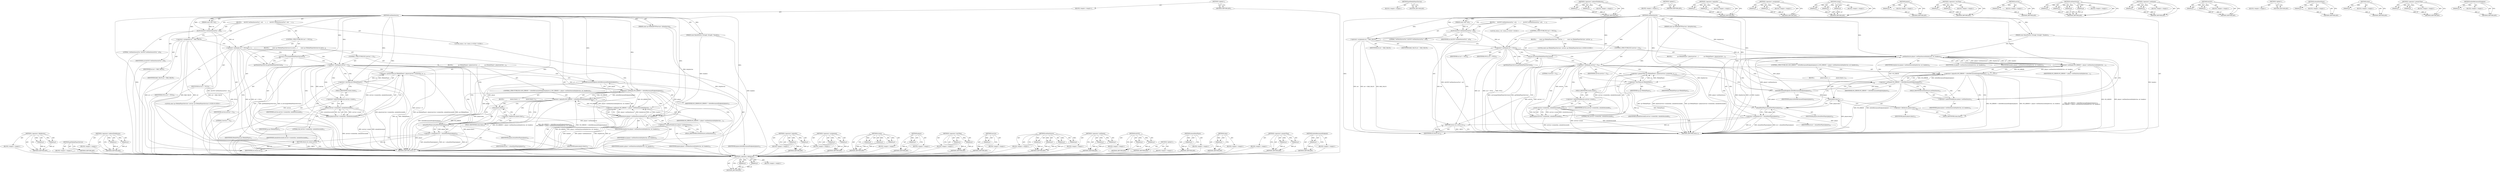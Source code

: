 digraph "doSetRetransmitEndpoint" {
vulnerable_166 [label=<(METHOD,&lt;operator&gt;.fieldAccess)>];
vulnerable_167 [label=<(PARAM,p1)>];
vulnerable_168 [label=<(PARAM,p2)>];
vulnerable_169 [label=<(BLOCK,&lt;empty&gt;,&lt;empty&gt;)>];
vulnerable_170 [label=<(METHOD_RETURN,ANY)>];
vulnerable_118 [label=<(METHOD,getMediaPlayerService)>];
vulnerable_119 [label=<(BLOCK,&lt;empty&gt;,&lt;empty&gt;)>];
vulnerable_120 [label=<(METHOD_RETURN,ANY)>];
vulnerable_141 [label=<(METHOD,&lt;operator&gt;.indirectFieldAccess)>];
vulnerable_142 [label=<(PARAM,p1)>];
vulnerable_143 [label=<(PARAM,p2)>];
vulnerable_144 [label=<(BLOCK,&lt;empty&gt;,&lt;empty&gt;)>];
vulnerable_145 [label=<(METHOD_RETURN,ANY)>];
vulnerable_6 [label=<(METHOD,&lt;global&gt;)<SUB>1</SUB>>];
vulnerable_7 [label=<(BLOCK,&lt;empty&gt;,&lt;empty&gt;)<SUB>1</SUB>>];
vulnerable_8 [label=<(METHOD,setDataSource)<SUB>1</SUB>>];
vulnerable_9 [label=<(PARAM,const sp&lt;IMediaHTTPService&gt; &amp;httpService)<SUB>2</SUB>>];
vulnerable_10 [label=<(PARAM,const char *url)<SUB>3</SUB>>];
vulnerable_11 [label=<(PARAM,const KeyedVector&lt;String8, String8&gt; *headers)<SUB>3</SUB>>];
vulnerable_12 [label=<(BLOCK,{

     ALOGV(&quot;setDataSource(%s)&quot;, url);
     s...,{

     ALOGV(&quot;setDataSource(%s)&quot;, url);
     s...)<SUB>4</SUB>>];
vulnerable_13 [label=<(ALOGV,ALOGV(&quot;setDataSource(%s)&quot;, url))<SUB>6</SUB>>];
vulnerable_14 [label=<(LITERAL,&quot;setDataSource(%s)&quot;,ALOGV(&quot;setDataSource(%s)&quot;, url))<SUB>6</SUB>>];
vulnerable_15 [label=<(IDENTIFIER,url,ALOGV(&quot;setDataSource(%s)&quot;, url))<SUB>6</SUB>>];
vulnerable_16 [label="<(LOCAL,status_t err: status_t)<SUB>7</SUB>>"];
vulnerable_17 [label=<(&lt;operator&gt;.assignment,err = BAD_VALUE)<SUB>7</SUB>>];
vulnerable_18 [label=<(IDENTIFIER,err,err = BAD_VALUE)<SUB>7</SUB>>];
vulnerable_19 [label=<(IDENTIFIER,BAD_VALUE,err = BAD_VALUE)<SUB>7</SUB>>];
vulnerable_20 [label=<(CONTROL_STRUCTURE,IF,if (url != NULL))<SUB>8</SUB>>];
vulnerable_21 [label=<(&lt;operator&gt;.notEquals,url != NULL)<SUB>8</SUB>>];
vulnerable_22 [label=<(IDENTIFIER,url,url != NULL)<SUB>8</SUB>>];
vulnerable_23 [label=<(IDENTIFIER,NULL,url != NULL)<SUB>8</SUB>>];
vulnerable_24 [label=<(BLOCK,{
        const sp&lt;IMediaPlayerService&gt;&amp; servic...,{
        const sp&lt;IMediaPlayerService&gt;&amp; servic...)<SUB>8</SUB>>];
vulnerable_25 [label="<(LOCAL,const sp&lt;IMediaPlayerService&gt; service: sp&lt;IMediaPlayerService&gt;)<SUB>9</SUB>>"];
vulnerable_26 [label=<(service,&amp; service(getMediaPlayerService()))<SUB>9</SUB>>];
vulnerable_27 [label=<(getMediaPlayerService,getMediaPlayerService())<SUB>9</SUB>>];
vulnerable_28 [label=<(CONTROL_STRUCTURE,IF,if (service != 0))<SUB>10</SUB>>];
vulnerable_29 [label=<(&lt;operator&gt;.notEquals,service != 0)<SUB>10</SUB>>];
vulnerable_30 [label=<(IDENTIFIER,service,service != 0)<SUB>10</SUB>>];
vulnerable_31 [label=<(LITERAL,0,service != 0)<SUB>10</SUB>>];
vulnerable_32 [label=<(BLOCK,{
             sp&lt;IMediaPlayer&gt; player(service-...,{
             sp&lt;IMediaPlayer&gt; player(service-...)<SUB>10</SUB>>];
vulnerable_33 [label=<(&lt;operator&gt;.greaterThan,sp&lt;IMediaPlayer&gt; player(service-&gt;create(this, m...)<SUB>11</SUB>>];
vulnerable_34 [label=<(&lt;operator&gt;.lessThan,sp&lt;IMediaPlayer)<SUB>11</SUB>>];
vulnerable_35 [label=<(IDENTIFIER,sp,sp&lt;IMediaPlayer)<SUB>11</SUB>>];
vulnerable_36 [label=<(IDENTIFIER,IMediaPlayer,sp&lt;IMediaPlayer)<SUB>11</SUB>>];
vulnerable_37 [label=<(player,player(service-&gt;create(this, mAudioSessionId)))<SUB>11</SUB>>];
vulnerable_38 [label=<(create,service-&gt;create(this, mAudioSessionId))<SUB>11</SUB>>];
vulnerable_39 [label=<(&lt;operator&gt;.indirectFieldAccess,service-&gt;create)<SUB>11</SUB>>];
vulnerable_40 [label=<(IDENTIFIER,service,service-&gt;create(this, mAudioSessionId))<SUB>11</SUB>>];
vulnerable_41 [label=<(FIELD_IDENTIFIER,create,create)<SUB>11</SUB>>];
vulnerable_42 [label=<(LITERAL,this,service-&gt;create(this, mAudioSessionId))<SUB>11</SUB>>];
vulnerable_43 [label=<(IDENTIFIER,mAudioSessionId,service-&gt;create(this, mAudioSessionId))<SUB>11</SUB>>];
vulnerable_44 [label=<(CONTROL_STRUCTURE,IF,if ((NO_ERROR != doSetRetransmitEndpoint(player)) ||
 (NO_ERROR != player-&gt;setDataSource(httpService, url, headers))))<SUB>12</SUB>>];
vulnerable_45 [label=<(&lt;operator&gt;.logicalOr,(NO_ERROR != doSetRetransmitEndpoint(player)) |...)<SUB>12</SUB>>];
vulnerable_46 [label=<(&lt;operator&gt;.notEquals,NO_ERROR != doSetRetransmitEndpoint(player))<SUB>12</SUB>>];
vulnerable_47 [label=<(IDENTIFIER,NO_ERROR,NO_ERROR != doSetRetransmitEndpoint(player))<SUB>12</SUB>>];
vulnerable_48 [label=<(doSetRetransmitEndpoint,doSetRetransmitEndpoint(player))<SUB>12</SUB>>];
vulnerable_49 [label=<(IDENTIFIER,player,doSetRetransmitEndpoint(player))<SUB>12</SUB>>];
vulnerable_50 [label=<(&lt;operator&gt;.notEquals,NO_ERROR != player-&gt;setDataSource(httpService, ...)<SUB>13</SUB>>];
vulnerable_51 [label=<(IDENTIFIER,NO_ERROR,NO_ERROR != player-&gt;setDataSource(httpService, ...)<SUB>13</SUB>>];
vulnerable_52 [label=<(setDataSource,player-&gt;setDataSource(httpService, url, headers))<SUB>13</SUB>>];
vulnerable_53 [label=<(&lt;operator&gt;.indirectFieldAccess,player-&gt;setDataSource)<SUB>13</SUB>>];
vulnerable_54 [label=<(IDENTIFIER,player,player-&gt;setDataSource(httpService, url, headers))<SUB>13</SUB>>];
vulnerable_55 [label=<(FIELD_IDENTIFIER,setDataSource,setDataSource)<SUB>13</SUB>>];
vulnerable_56 [label=<(IDENTIFIER,httpService,player-&gt;setDataSource(httpService, url, headers))<SUB>13</SUB>>];
vulnerable_57 [label=<(IDENTIFIER,url,player-&gt;setDataSource(httpService, url, headers))<SUB>13</SUB>>];
vulnerable_58 [label=<(IDENTIFIER,headers,player-&gt;setDataSource(httpService, url, headers))<SUB>13</SUB>>];
vulnerable_59 [label=<(BLOCK,{
                player.clear();
 },{
                player.clear();
 })<SUB>13</SUB>>];
vulnerable_60 [label=<(clear,player.clear())<SUB>14</SUB>>];
vulnerable_61 [label=<(&lt;operator&gt;.fieldAccess,player.clear)<SUB>14</SUB>>];
vulnerable_62 [label=<(IDENTIFIER,player,player.clear())<SUB>14</SUB>>];
vulnerable_63 [label=<(FIELD_IDENTIFIER,clear,clear)<SUB>14</SUB>>];
vulnerable_64 [label=<(&lt;operator&gt;.assignment,err = attachNewPlayer(player))<SUB>16</SUB>>];
vulnerable_65 [label=<(IDENTIFIER,err,err = attachNewPlayer(player))<SUB>16</SUB>>];
vulnerable_66 [label=<(attachNewPlayer,attachNewPlayer(player))<SUB>16</SUB>>];
vulnerable_67 [label=<(IDENTIFIER,player,attachNewPlayer(player))<SUB>16</SUB>>];
vulnerable_68 [label=<(RETURN,return err;,return err;)<SUB>19</SUB>>];
vulnerable_69 [label=<(IDENTIFIER,err,return err;)<SUB>19</SUB>>];
vulnerable_70 [label=<(METHOD_RETURN,status_t)<SUB>1</SUB>>];
vulnerable_72 [label=<(METHOD_RETURN,ANY)<SUB>1</SUB>>];
vulnerable_146 [label=<(METHOD,&lt;operator&gt;.logicalOr)>];
vulnerable_147 [label=<(PARAM,p1)>];
vulnerable_148 [label=<(PARAM,p2)>];
vulnerable_149 [label=<(BLOCK,&lt;empty&gt;,&lt;empty&gt;)>];
vulnerable_150 [label=<(METHOD_RETURN,ANY)>];
vulnerable_104 [label=<(METHOD,&lt;operator&gt;.assignment)>];
vulnerable_105 [label=<(PARAM,p1)>];
vulnerable_106 [label=<(PARAM,p2)>];
vulnerable_107 [label=<(BLOCK,&lt;empty&gt;,&lt;empty&gt;)>];
vulnerable_108 [label=<(METHOD_RETURN,ANY)>];
vulnerable_135 [label=<(METHOD,create)>];
vulnerable_136 [label=<(PARAM,p1)>];
vulnerable_137 [label=<(PARAM,p2)>];
vulnerable_138 [label=<(PARAM,p3)>];
vulnerable_139 [label=<(BLOCK,&lt;empty&gt;,&lt;empty&gt;)>];
vulnerable_140 [label=<(METHOD_RETURN,ANY)>];
vulnerable_131 [label=<(METHOD,player)>];
vulnerable_132 [label=<(PARAM,p1)>];
vulnerable_133 [label=<(BLOCK,&lt;empty&gt;,&lt;empty&gt;)>];
vulnerable_134 [label=<(METHOD_RETURN,ANY)>];
vulnerable_126 [label=<(METHOD,&lt;operator&gt;.lessThan)>];
vulnerable_127 [label=<(PARAM,p1)>];
vulnerable_128 [label=<(PARAM,p2)>];
vulnerable_129 [label=<(BLOCK,&lt;empty&gt;,&lt;empty&gt;)>];
vulnerable_130 [label=<(METHOD_RETURN,ANY)>];
vulnerable_114 [label=<(METHOD,service)>];
vulnerable_115 [label=<(PARAM,p1)>];
vulnerable_116 [label=<(BLOCK,&lt;empty&gt;,&lt;empty&gt;)>];
vulnerable_117 [label=<(METHOD_RETURN,ANY)>];
vulnerable_155 [label=<(METHOD,setDataSource)>];
vulnerable_156 [label=<(PARAM,p1)>];
vulnerable_157 [label=<(PARAM,p2)>];
vulnerable_158 [label=<(PARAM,p3)>];
vulnerable_159 [label=<(PARAM,p4)>];
vulnerable_160 [label=<(BLOCK,&lt;empty&gt;,&lt;empty&gt;)>];
vulnerable_161 [label=<(METHOD_RETURN,ANY)>];
vulnerable_109 [label=<(METHOD,&lt;operator&gt;.notEquals)>];
vulnerable_110 [label=<(PARAM,p1)>];
vulnerable_111 [label=<(PARAM,p2)>];
vulnerable_112 [label=<(BLOCK,&lt;empty&gt;,&lt;empty&gt;)>];
vulnerable_113 [label=<(METHOD_RETURN,ANY)>];
vulnerable_99 [label=<(METHOD,ALOGV)>];
vulnerable_100 [label=<(PARAM,p1)>];
vulnerable_101 [label=<(PARAM,p2)>];
vulnerable_102 [label=<(BLOCK,&lt;empty&gt;,&lt;empty&gt;)>];
vulnerable_103 [label=<(METHOD_RETURN,ANY)>];
vulnerable_93 [label=<(METHOD,&lt;global&gt;)<SUB>1</SUB>>];
vulnerable_94 [label=<(BLOCK,&lt;empty&gt;,&lt;empty&gt;)>];
vulnerable_95 [label=<(METHOD_RETURN,ANY)>];
vulnerable_171 [label=<(METHOD,attachNewPlayer)>];
vulnerable_172 [label=<(PARAM,p1)>];
vulnerable_173 [label=<(BLOCK,&lt;empty&gt;,&lt;empty&gt;)>];
vulnerable_174 [label=<(METHOD_RETURN,ANY)>];
vulnerable_162 [label=<(METHOD,clear)>];
vulnerable_163 [label=<(PARAM,p1)>];
vulnerable_164 [label=<(BLOCK,&lt;empty&gt;,&lt;empty&gt;)>];
vulnerable_165 [label=<(METHOD_RETURN,ANY)>];
vulnerable_121 [label=<(METHOD,&lt;operator&gt;.greaterThan)>];
vulnerable_122 [label=<(PARAM,p1)>];
vulnerable_123 [label=<(PARAM,p2)>];
vulnerable_124 [label=<(BLOCK,&lt;empty&gt;,&lt;empty&gt;)>];
vulnerable_125 [label=<(METHOD_RETURN,ANY)>];
vulnerable_151 [label=<(METHOD,doSetRetransmitEndpoint)>];
vulnerable_152 [label=<(PARAM,p1)>];
vulnerable_153 [label=<(BLOCK,&lt;empty&gt;,&lt;empty&gt;)>];
vulnerable_154 [label=<(METHOD_RETURN,ANY)>];
fixed_166 [label=<(METHOD,&lt;operator&gt;.fieldAccess)>];
fixed_167 [label=<(PARAM,p1)>];
fixed_168 [label=<(PARAM,p2)>];
fixed_169 [label=<(BLOCK,&lt;empty&gt;,&lt;empty&gt;)>];
fixed_170 [label=<(METHOD_RETURN,ANY)>];
fixed_118 [label=<(METHOD,getMediaPlayerService)>];
fixed_119 [label=<(BLOCK,&lt;empty&gt;,&lt;empty&gt;)>];
fixed_120 [label=<(METHOD_RETURN,ANY)>];
fixed_141 [label=<(METHOD,&lt;operator&gt;.indirectFieldAccess)>];
fixed_142 [label=<(PARAM,p1)>];
fixed_143 [label=<(PARAM,p2)>];
fixed_144 [label=<(BLOCK,&lt;empty&gt;,&lt;empty&gt;)>];
fixed_145 [label=<(METHOD_RETURN,ANY)>];
fixed_6 [label=<(METHOD,&lt;global&gt;)<SUB>1</SUB>>];
fixed_7 [label=<(BLOCK,&lt;empty&gt;,&lt;empty&gt;)<SUB>1</SUB>>];
fixed_8 [label=<(METHOD,setDataSource)<SUB>1</SUB>>];
fixed_9 [label=<(PARAM,const sp&lt;IMediaHTTPService&gt; &amp;httpService)<SUB>2</SUB>>];
fixed_10 [label=<(PARAM,const char *url)<SUB>3</SUB>>];
fixed_11 [label=<(PARAM,const KeyedVector&lt;String8, String8&gt; *headers)<SUB>3</SUB>>];
fixed_12 [label=<(BLOCK,{

     ALOGV(&quot;setDataSource(%s)&quot;, url);
     s...,{

     ALOGV(&quot;setDataSource(%s)&quot;, url);
     s...)<SUB>4</SUB>>];
fixed_13 [label=<(ALOGV,ALOGV(&quot;setDataSource(%s)&quot;, url))<SUB>6</SUB>>];
fixed_14 [label=<(LITERAL,&quot;setDataSource(%s)&quot;,ALOGV(&quot;setDataSource(%s)&quot;, url))<SUB>6</SUB>>];
fixed_15 [label=<(IDENTIFIER,url,ALOGV(&quot;setDataSource(%s)&quot;, url))<SUB>6</SUB>>];
fixed_16 [label="<(LOCAL,status_t err: status_t)<SUB>7</SUB>>"];
fixed_17 [label=<(&lt;operator&gt;.assignment,err = BAD_VALUE)<SUB>7</SUB>>];
fixed_18 [label=<(IDENTIFIER,err,err = BAD_VALUE)<SUB>7</SUB>>];
fixed_19 [label=<(IDENTIFIER,BAD_VALUE,err = BAD_VALUE)<SUB>7</SUB>>];
fixed_20 [label=<(CONTROL_STRUCTURE,IF,if (url != NULL))<SUB>8</SUB>>];
fixed_21 [label=<(&lt;operator&gt;.notEquals,url != NULL)<SUB>8</SUB>>];
fixed_22 [label=<(IDENTIFIER,url,url != NULL)<SUB>8</SUB>>];
fixed_23 [label=<(IDENTIFIER,NULL,url != NULL)<SUB>8</SUB>>];
fixed_24 [label=<(BLOCK,{
        const sp&lt;IMediaPlayerService&gt; service...,{
        const sp&lt;IMediaPlayerService&gt; service...)<SUB>8</SUB>>];
fixed_25 [label="<(LOCAL,const sp&lt;IMediaPlayerService&gt; service: sp&lt;IMediaPlayerService&gt;)<SUB>9</SUB>>"];
fixed_26 [label=<(service,service(getMediaPlayerService()))<SUB>9</SUB>>];
fixed_27 [label=<(getMediaPlayerService,getMediaPlayerService())<SUB>9</SUB>>];
fixed_28 [label=<(CONTROL_STRUCTURE,IF,if (service != 0))<SUB>10</SUB>>];
fixed_29 [label=<(&lt;operator&gt;.notEquals,service != 0)<SUB>10</SUB>>];
fixed_30 [label=<(IDENTIFIER,service,service != 0)<SUB>10</SUB>>];
fixed_31 [label=<(LITERAL,0,service != 0)<SUB>10</SUB>>];
fixed_32 [label=<(BLOCK,{
             sp&lt;IMediaPlayer&gt; player(service-...,{
             sp&lt;IMediaPlayer&gt; player(service-...)<SUB>10</SUB>>];
fixed_33 [label=<(&lt;operator&gt;.greaterThan,sp&lt;IMediaPlayer&gt; player(service-&gt;create(this, m...)<SUB>11</SUB>>];
fixed_34 [label=<(&lt;operator&gt;.lessThan,sp&lt;IMediaPlayer)<SUB>11</SUB>>];
fixed_35 [label=<(IDENTIFIER,sp,sp&lt;IMediaPlayer)<SUB>11</SUB>>];
fixed_36 [label=<(IDENTIFIER,IMediaPlayer,sp&lt;IMediaPlayer)<SUB>11</SUB>>];
fixed_37 [label=<(player,player(service-&gt;create(this, mAudioSessionId)))<SUB>11</SUB>>];
fixed_38 [label=<(create,service-&gt;create(this, mAudioSessionId))<SUB>11</SUB>>];
fixed_39 [label=<(&lt;operator&gt;.indirectFieldAccess,service-&gt;create)<SUB>11</SUB>>];
fixed_40 [label=<(IDENTIFIER,service,service-&gt;create(this, mAudioSessionId))<SUB>11</SUB>>];
fixed_41 [label=<(FIELD_IDENTIFIER,create,create)<SUB>11</SUB>>];
fixed_42 [label=<(LITERAL,this,service-&gt;create(this, mAudioSessionId))<SUB>11</SUB>>];
fixed_43 [label=<(IDENTIFIER,mAudioSessionId,service-&gt;create(this, mAudioSessionId))<SUB>11</SUB>>];
fixed_44 [label=<(CONTROL_STRUCTURE,IF,if ((NO_ERROR != doSetRetransmitEndpoint(player)) ||
 (NO_ERROR != player-&gt;setDataSource(httpService, url, headers))))<SUB>12</SUB>>];
fixed_45 [label=<(&lt;operator&gt;.logicalOr,(NO_ERROR != doSetRetransmitEndpoint(player)) |...)<SUB>12</SUB>>];
fixed_46 [label=<(&lt;operator&gt;.notEquals,NO_ERROR != doSetRetransmitEndpoint(player))<SUB>12</SUB>>];
fixed_47 [label=<(IDENTIFIER,NO_ERROR,NO_ERROR != doSetRetransmitEndpoint(player))<SUB>12</SUB>>];
fixed_48 [label=<(doSetRetransmitEndpoint,doSetRetransmitEndpoint(player))<SUB>12</SUB>>];
fixed_49 [label=<(IDENTIFIER,player,doSetRetransmitEndpoint(player))<SUB>12</SUB>>];
fixed_50 [label=<(&lt;operator&gt;.notEquals,NO_ERROR != player-&gt;setDataSource(httpService, ...)<SUB>13</SUB>>];
fixed_51 [label=<(IDENTIFIER,NO_ERROR,NO_ERROR != player-&gt;setDataSource(httpService, ...)<SUB>13</SUB>>];
fixed_52 [label=<(setDataSource,player-&gt;setDataSource(httpService, url, headers))<SUB>13</SUB>>];
fixed_53 [label=<(&lt;operator&gt;.indirectFieldAccess,player-&gt;setDataSource)<SUB>13</SUB>>];
fixed_54 [label=<(IDENTIFIER,player,player-&gt;setDataSource(httpService, url, headers))<SUB>13</SUB>>];
fixed_55 [label=<(FIELD_IDENTIFIER,setDataSource,setDataSource)<SUB>13</SUB>>];
fixed_56 [label=<(IDENTIFIER,httpService,player-&gt;setDataSource(httpService, url, headers))<SUB>13</SUB>>];
fixed_57 [label=<(IDENTIFIER,url,player-&gt;setDataSource(httpService, url, headers))<SUB>13</SUB>>];
fixed_58 [label=<(IDENTIFIER,headers,player-&gt;setDataSource(httpService, url, headers))<SUB>13</SUB>>];
fixed_59 [label=<(BLOCK,{
                player.clear();
 },{
                player.clear();
 })<SUB>13</SUB>>];
fixed_60 [label=<(clear,player.clear())<SUB>14</SUB>>];
fixed_61 [label=<(&lt;operator&gt;.fieldAccess,player.clear)<SUB>14</SUB>>];
fixed_62 [label=<(IDENTIFIER,player,player.clear())<SUB>14</SUB>>];
fixed_63 [label=<(FIELD_IDENTIFIER,clear,clear)<SUB>14</SUB>>];
fixed_64 [label=<(&lt;operator&gt;.assignment,err = attachNewPlayer(player))<SUB>16</SUB>>];
fixed_65 [label=<(IDENTIFIER,err,err = attachNewPlayer(player))<SUB>16</SUB>>];
fixed_66 [label=<(attachNewPlayer,attachNewPlayer(player))<SUB>16</SUB>>];
fixed_67 [label=<(IDENTIFIER,player,attachNewPlayer(player))<SUB>16</SUB>>];
fixed_68 [label=<(RETURN,return err;,return err;)<SUB>19</SUB>>];
fixed_69 [label=<(IDENTIFIER,err,return err;)<SUB>19</SUB>>];
fixed_70 [label=<(METHOD_RETURN,status_t)<SUB>1</SUB>>];
fixed_72 [label=<(METHOD_RETURN,ANY)<SUB>1</SUB>>];
fixed_146 [label=<(METHOD,&lt;operator&gt;.logicalOr)>];
fixed_147 [label=<(PARAM,p1)>];
fixed_148 [label=<(PARAM,p2)>];
fixed_149 [label=<(BLOCK,&lt;empty&gt;,&lt;empty&gt;)>];
fixed_150 [label=<(METHOD_RETURN,ANY)>];
fixed_104 [label=<(METHOD,&lt;operator&gt;.assignment)>];
fixed_105 [label=<(PARAM,p1)>];
fixed_106 [label=<(PARAM,p2)>];
fixed_107 [label=<(BLOCK,&lt;empty&gt;,&lt;empty&gt;)>];
fixed_108 [label=<(METHOD_RETURN,ANY)>];
fixed_135 [label=<(METHOD,create)>];
fixed_136 [label=<(PARAM,p1)>];
fixed_137 [label=<(PARAM,p2)>];
fixed_138 [label=<(PARAM,p3)>];
fixed_139 [label=<(BLOCK,&lt;empty&gt;,&lt;empty&gt;)>];
fixed_140 [label=<(METHOD_RETURN,ANY)>];
fixed_131 [label=<(METHOD,player)>];
fixed_132 [label=<(PARAM,p1)>];
fixed_133 [label=<(BLOCK,&lt;empty&gt;,&lt;empty&gt;)>];
fixed_134 [label=<(METHOD_RETURN,ANY)>];
fixed_126 [label=<(METHOD,&lt;operator&gt;.lessThan)>];
fixed_127 [label=<(PARAM,p1)>];
fixed_128 [label=<(PARAM,p2)>];
fixed_129 [label=<(BLOCK,&lt;empty&gt;,&lt;empty&gt;)>];
fixed_130 [label=<(METHOD_RETURN,ANY)>];
fixed_114 [label=<(METHOD,service)>];
fixed_115 [label=<(PARAM,p1)>];
fixed_116 [label=<(BLOCK,&lt;empty&gt;,&lt;empty&gt;)>];
fixed_117 [label=<(METHOD_RETURN,ANY)>];
fixed_155 [label=<(METHOD,setDataSource)>];
fixed_156 [label=<(PARAM,p1)>];
fixed_157 [label=<(PARAM,p2)>];
fixed_158 [label=<(PARAM,p3)>];
fixed_159 [label=<(PARAM,p4)>];
fixed_160 [label=<(BLOCK,&lt;empty&gt;,&lt;empty&gt;)>];
fixed_161 [label=<(METHOD_RETURN,ANY)>];
fixed_109 [label=<(METHOD,&lt;operator&gt;.notEquals)>];
fixed_110 [label=<(PARAM,p1)>];
fixed_111 [label=<(PARAM,p2)>];
fixed_112 [label=<(BLOCK,&lt;empty&gt;,&lt;empty&gt;)>];
fixed_113 [label=<(METHOD_RETURN,ANY)>];
fixed_99 [label=<(METHOD,ALOGV)>];
fixed_100 [label=<(PARAM,p1)>];
fixed_101 [label=<(PARAM,p2)>];
fixed_102 [label=<(BLOCK,&lt;empty&gt;,&lt;empty&gt;)>];
fixed_103 [label=<(METHOD_RETURN,ANY)>];
fixed_93 [label=<(METHOD,&lt;global&gt;)<SUB>1</SUB>>];
fixed_94 [label=<(BLOCK,&lt;empty&gt;,&lt;empty&gt;)>];
fixed_95 [label=<(METHOD_RETURN,ANY)>];
fixed_171 [label=<(METHOD,attachNewPlayer)>];
fixed_172 [label=<(PARAM,p1)>];
fixed_173 [label=<(BLOCK,&lt;empty&gt;,&lt;empty&gt;)>];
fixed_174 [label=<(METHOD_RETURN,ANY)>];
fixed_162 [label=<(METHOD,clear)>];
fixed_163 [label=<(PARAM,p1)>];
fixed_164 [label=<(BLOCK,&lt;empty&gt;,&lt;empty&gt;)>];
fixed_165 [label=<(METHOD_RETURN,ANY)>];
fixed_121 [label=<(METHOD,&lt;operator&gt;.greaterThan)>];
fixed_122 [label=<(PARAM,p1)>];
fixed_123 [label=<(PARAM,p2)>];
fixed_124 [label=<(BLOCK,&lt;empty&gt;,&lt;empty&gt;)>];
fixed_125 [label=<(METHOD_RETURN,ANY)>];
fixed_151 [label=<(METHOD,doSetRetransmitEndpoint)>];
fixed_152 [label=<(PARAM,p1)>];
fixed_153 [label=<(BLOCK,&lt;empty&gt;,&lt;empty&gt;)>];
fixed_154 [label=<(METHOD_RETURN,ANY)>];
vulnerable_166 -> vulnerable_167  [key=0, label="AST: "];
vulnerable_166 -> vulnerable_167  [key=1, label="DDG: "];
vulnerable_166 -> vulnerable_169  [key=0, label="AST: "];
vulnerable_166 -> vulnerable_168  [key=0, label="AST: "];
vulnerable_166 -> vulnerable_168  [key=1, label="DDG: "];
vulnerable_166 -> vulnerable_170  [key=0, label="AST: "];
vulnerable_166 -> vulnerable_170  [key=1, label="CFG: "];
vulnerable_167 -> vulnerable_170  [key=0, label="DDG: p1"];
vulnerable_168 -> vulnerable_170  [key=0, label="DDG: p2"];
vulnerable_169 -> fixed_166  [key=0];
vulnerable_170 -> fixed_166  [key=0];
vulnerable_118 -> vulnerable_119  [key=0, label="AST: "];
vulnerable_118 -> vulnerable_120  [key=0, label="AST: "];
vulnerable_118 -> vulnerable_120  [key=1, label="CFG: "];
vulnerable_119 -> fixed_166  [key=0];
vulnerable_120 -> fixed_166  [key=0];
vulnerable_141 -> vulnerable_142  [key=0, label="AST: "];
vulnerable_141 -> vulnerable_142  [key=1, label="DDG: "];
vulnerable_141 -> vulnerable_144  [key=0, label="AST: "];
vulnerable_141 -> vulnerable_143  [key=0, label="AST: "];
vulnerable_141 -> vulnerable_143  [key=1, label="DDG: "];
vulnerable_141 -> vulnerable_145  [key=0, label="AST: "];
vulnerable_141 -> vulnerable_145  [key=1, label="CFG: "];
vulnerable_142 -> vulnerable_145  [key=0, label="DDG: p1"];
vulnerable_143 -> vulnerable_145  [key=0, label="DDG: p2"];
vulnerable_144 -> fixed_166  [key=0];
vulnerable_145 -> fixed_166  [key=0];
vulnerable_6 -> vulnerable_7  [key=0, label="AST: "];
vulnerable_6 -> vulnerable_72  [key=0, label="AST: "];
vulnerable_6 -> vulnerable_72  [key=1, label="CFG: "];
vulnerable_7 -> vulnerable_8  [key=0, label="AST: "];
vulnerable_8 -> vulnerable_9  [key=0, label="AST: "];
vulnerable_8 -> vulnerable_9  [key=1, label="DDG: "];
vulnerable_8 -> vulnerable_10  [key=0, label="AST: "];
vulnerable_8 -> vulnerable_10  [key=1, label="DDG: "];
vulnerable_8 -> vulnerable_11  [key=0, label="AST: "];
vulnerable_8 -> vulnerable_11  [key=1, label="DDG: "];
vulnerable_8 -> vulnerable_12  [key=0, label="AST: "];
vulnerable_8 -> vulnerable_70  [key=0, label="AST: "];
vulnerable_8 -> vulnerable_13  [key=0, label="CFG: "];
vulnerable_8 -> vulnerable_13  [key=1, label="DDG: "];
vulnerable_8 -> vulnerable_17  [key=0, label="DDG: "];
vulnerable_8 -> vulnerable_69  [key=0, label="DDG: "];
vulnerable_8 -> vulnerable_21  [key=0, label="DDG: "];
vulnerable_8 -> vulnerable_26  [key=0, label="DDG: "];
vulnerable_8 -> vulnerable_29  [key=0, label="DDG: "];
vulnerable_8 -> vulnerable_34  [key=0, label="DDG: "];
vulnerable_8 -> vulnerable_66  [key=0, label="DDG: "];
vulnerable_8 -> vulnerable_38  [key=0, label="DDG: "];
vulnerable_8 -> vulnerable_46  [key=0, label="DDG: "];
vulnerable_8 -> vulnerable_50  [key=0, label="DDG: "];
vulnerable_8 -> vulnerable_48  [key=0, label="DDG: "];
vulnerable_8 -> vulnerable_52  [key=0, label="DDG: "];
vulnerable_9 -> vulnerable_70  [key=0, label="DDG: httpService"];
vulnerable_9 -> vulnerable_52  [key=0, label="DDG: httpService"];
vulnerable_10 -> vulnerable_13  [key=0, label="DDG: url"];
vulnerable_11 -> vulnerable_70  [key=0, label="DDG: headers"];
vulnerable_11 -> vulnerable_52  [key=0, label="DDG: headers"];
vulnerable_12 -> vulnerable_13  [key=0, label="AST: "];
vulnerable_12 -> vulnerable_16  [key=0, label="AST: "];
vulnerable_12 -> vulnerable_17  [key=0, label="AST: "];
vulnerable_12 -> vulnerable_20  [key=0, label="AST: "];
vulnerable_12 -> vulnerable_68  [key=0, label="AST: "];
vulnerable_13 -> vulnerable_14  [key=0, label="AST: "];
vulnerable_13 -> vulnerable_15  [key=0, label="AST: "];
vulnerable_13 -> vulnerable_17  [key=0, label="CFG: "];
vulnerable_13 -> vulnerable_70  [key=0, label="DDG: ALOGV(&quot;setDataSource(%s)&quot;, url)"];
vulnerable_13 -> vulnerable_21  [key=0, label="DDG: url"];
vulnerable_14 -> fixed_166  [key=0];
vulnerable_15 -> fixed_166  [key=0];
vulnerable_16 -> fixed_166  [key=0];
vulnerable_17 -> vulnerable_18  [key=0, label="AST: "];
vulnerable_17 -> vulnerable_19  [key=0, label="AST: "];
vulnerable_17 -> vulnerable_21  [key=0, label="CFG: "];
vulnerable_17 -> vulnerable_70  [key=0, label="DDG: err"];
vulnerable_17 -> vulnerable_70  [key=1, label="DDG: err = BAD_VALUE"];
vulnerable_17 -> vulnerable_70  [key=2, label="DDG: BAD_VALUE"];
vulnerable_17 -> vulnerable_69  [key=0, label="DDG: err"];
vulnerable_18 -> fixed_166  [key=0];
vulnerable_19 -> fixed_166  [key=0];
vulnerable_20 -> vulnerable_21  [key=0, label="AST: "];
vulnerable_20 -> vulnerable_24  [key=0, label="AST: "];
vulnerable_21 -> vulnerable_22  [key=0, label="AST: "];
vulnerable_21 -> vulnerable_23  [key=0, label="AST: "];
vulnerable_21 -> vulnerable_27  [key=0, label="CFG: "];
vulnerable_21 -> vulnerable_27  [key=1, label="CDG: "];
vulnerable_21 -> vulnerable_68  [key=0, label="CFG: "];
vulnerable_21 -> vulnerable_70  [key=0, label="DDG: url"];
vulnerable_21 -> vulnerable_70  [key=1, label="DDG: url != NULL"];
vulnerable_21 -> vulnerable_70  [key=2, label="DDG: NULL"];
vulnerable_21 -> vulnerable_52  [key=0, label="DDG: url"];
vulnerable_21 -> vulnerable_26  [key=0, label="CDG: "];
vulnerable_21 -> vulnerable_29  [key=0, label="CDG: "];
vulnerable_22 -> fixed_166  [key=0];
vulnerable_23 -> fixed_166  [key=0];
vulnerable_24 -> vulnerable_25  [key=0, label="AST: "];
vulnerable_24 -> vulnerable_26  [key=0, label="AST: "];
vulnerable_24 -> vulnerable_28  [key=0, label="AST: "];
vulnerable_25 -> fixed_166  [key=0];
vulnerable_26 -> vulnerable_27  [key=0, label="AST: "];
vulnerable_26 -> vulnerable_29  [key=0, label="CFG: "];
vulnerable_26 -> vulnerable_70  [key=0, label="DDG: getMediaPlayerService()"];
vulnerable_26 -> vulnerable_70  [key=1, label="DDG: &amp; service(getMediaPlayerService())"];
vulnerable_27 -> vulnerable_26  [key=0, label="CFG: "];
vulnerable_28 -> vulnerable_29  [key=0, label="AST: "];
vulnerable_28 -> vulnerable_32  [key=0, label="AST: "];
vulnerable_29 -> vulnerable_30  [key=0, label="AST: "];
vulnerable_29 -> vulnerable_31  [key=0, label="AST: "];
vulnerable_29 -> vulnerable_34  [key=0, label="CFG: "];
vulnerable_29 -> vulnerable_34  [key=1, label="CDG: "];
vulnerable_29 -> vulnerable_68  [key=0, label="CFG: "];
vulnerable_29 -> vulnerable_70  [key=0, label="DDG: service"];
vulnerable_29 -> vulnerable_70  [key=1, label="DDG: service != 0"];
vulnerable_29 -> vulnerable_38  [key=0, label="DDG: service"];
vulnerable_29 -> vulnerable_38  [key=1, label="CDG: "];
vulnerable_29 -> vulnerable_48  [key=0, label="CDG: "];
vulnerable_29 -> vulnerable_33  [key=0, label="CDG: "];
vulnerable_29 -> vulnerable_64  [key=0, label="CDG: "];
vulnerable_29 -> vulnerable_66  [key=0, label="CDG: "];
vulnerable_29 -> vulnerable_37  [key=0, label="CDG: "];
vulnerable_29 -> vulnerable_46  [key=0, label="CDG: "];
vulnerable_29 -> vulnerable_41  [key=0, label="CDG: "];
vulnerable_29 -> vulnerable_45  [key=0, label="CDG: "];
vulnerable_29 -> vulnerable_39  [key=0, label="CDG: "];
vulnerable_30 -> fixed_166  [key=0];
vulnerable_31 -> fixed_166  [key=0];
vulnerable_32 -> vulnerable_33  [key=0, label="AST: "];
vulnerable_32 -> vulnerable_44  [key=0, label="AST: "];
vulnerable_32 -> vulnerable_64  [key=0, label="AST: "];
vulnerable_33 -> vulnerable_34  [key=0, label="AST: "];
vulnerable_33 -> vulnerable_37  [key=0, label="AST: "];
vulnerable_33 -> vulnerable_48  [key=0, label="CFG: "];
vulnerable_33 -> vulnerable_70  [key=0, label="DDG: sp&lt;IMediaPlayer"];
vulnerable_33 -> vulnerable_70  [key=1, label="DDG: player(service-&gt;create(this, mAudioSessionId))"];
vulnerable_33 -> vulnerable_70  [key=2, label="DDG: sp&lt;IMediaPlayer&gt; player(service-&gt;create(this, mAudioSessionId))"];
vulnerable_34 -> vulnerable_35  [key=0, label="AST: "];
vulnerable_34 -> vulnerable_36  [key=0, label="AST: "];
vulnerable_34 -> vulnerable_41  [key=0, label="CFG: "];
vulnerable_34 -> vulnerable_70  [key=0, label="DDG: IMediaPlayer"];
vulnerable_34 -> vulnerable_70  [key=1, label="DDG: sp"];
vulnerable_34 -> vulnerable_33  [key=0, label="DDG: sp"];
vulnerable_34 -> vulnerable_33  [key=1, label="DDG: IMediaPlayer"];
vulnerable_35 -> fixed_166  [key=0];
vulnerable_36 -> fixed_166  [key=0];
vulnerable_37 -> vulnerable_38  [key=0, label="AST: "];
vulnerable_37 -> vulnerable_33  [key=0, label="CFG: "];
vulnerable_37 -> vulnerable_33  [key=1, label="DDG: service-&gt;create(this, mAudioSessionId)"];
vulnerable_37 -> vulnerable_70  [key=0, label="DDG: service-&gt;create(this, mAudioSessionId)"];
vulnerable_38 -> vulnerable_39  [key=0, label="AST: "];
vulnerable_38 -> vulnerable_42  [key=0, label="AST: "];
vulnerable_38 -> vulnerable_43  [key=0, label="AST: "];
vulnerable_38 -> vulnerable_37  [key=0, label="CFG: "];
vulnerable_38 -> vulnerable_37  [key=1, label="DDG: service-&gt;create"];
vulnerable_38 -> vulnerable_37  [key=2, label="DDG: this"];
vulnerable_38 -> vulnerable_37  [key=3, label="DDG: mAudioSessionId"];
vulnerable_38 -> vulnerable_70  [key=0, label="DDG: service-&gt;create"];
vulnerable_38 -> vulnerable_70  [key=1, label="DDG: mAudioSessionId"];
vulnerable_39 -> vulnerable_40  [key=0, label="AST: "];
vulnerable_39 -> vulnerable_41  [key=0, label="AST: "];
vulnerable_39 -> vulnerable_38  [key=0, label="CFG: "];
vulnerable_40 -> fixed_166  [key=0];
vulnerable_41 -> vulnerable_39  [key=0, label="CFG: "];
vulnerable_42 -> fixed_166  [key=0];
vulnerable_43 -> fixed_166  [key=0];
vulnerable_44 -> vulnerable_45  [key=0, label="AST: "];
vulnerable_44 -> vulnerable_59  [key=0, label="AST: "];
vulnerable_45 -> vulnerable_46  [key=0, label="AST: "];
vulnerable_45 -> vulnerable_50  [key=0, label="AST: "];
vulnerable_45 -> vulnerable_63  [key=0, label="CFG: "];
vulnerable_45 -> vulnerable_63  [key=1, label="CDG: "];
vulnerable_45 -> vulnerable_66  [key=0, label="CFG: "];
vulnerable_45 -> vulnerable_70  [key=0, label="DDG: NO_ERROR != doSetRetransmitEndpoint(player)"];
vulnerable_45 -> vulnerable_70  [key=1, label="DDG: NO_ERROR != player-&gt;setDataSource(httpService, url, headers)"];
vulnerable_45 -> vulnerable_70  [key=2, label="DDG: (NO_ERROR != doSetRetransmitEndpoint(player)) ||
 (NO_ERROR != player-&gt;setDataSource(httpService, url, headers))"];
vulnerable_45 -> vulnerable_60  [key=0, label="CDG: "];
vulnerable_45 -> vulnerable_61  [key=0, label="CDG: "];
vulnerable_46 -> vulnerable_47  [key=0, label="AST: "];
vulnerable_46 -> vulnerable_48  [key=0, label="AST: "];
vulnerable_46 -> vulnerable_45  [key=0, label="CFG: "];
vulnerable_46 -> vulnerable_45  [key=1, label="DDG: NO_ERROR"];
vulnerable_46 -> vulnerable_45  [key=2, label="DDG: doSetRetransmitEndpoint(player)"];
vulnerable_46 -> vulnerable_55  [key=0, label="CFG: "];
vulnerable_46 -> vulnerable_55  [key=1, label="CDG: "];
vulnerable_46 -> vulnerable_70  [key=0, label="DDG: NO_ERROR"];
vulnerable_46 -> vulnerable_70  [key=1, label="DDG: doSetRetransmitEndpoint(player)"];
vulnerable_46 -> vulnerable_50  [key=0, label="DDG: NO_ERROR"];
vulnerable_46 -> vulnerable_50  [key=1, label="CDG: "];
vulnerable_46 -> vulnerable_52  [key=0, label="CDG: "];
vulnerable_46 -> vulnerable_53  [key=0, label="CDG: "];
vulnerable_47 -> fixed_166  [key=0];
vulnerable_48 -> vulnerable_49  [key=0, label="AST: "];
vulnerable_48 -> vulnerable_46  [key=0, label="CFG: "];
vulnerable_48 -> vulnerable_46  [key=1, label="DDG: player"];
vulnerable_48 -> vulnerable_66  [key=0, label="DDG: player"];
vulnerable_48 -> vulnerable_60  [key=0, label="DDG: player"];
vulnerable_48 -> vulnerable_52  [key=0, label="DDG: player"];
vulnerable_49 -> fixed_166  [key=0];
vulnerable_50 -> vulnerable_51  [key=0, label="AST: "];
vulnerable_50 -> vulnerable_52  [key=0, label="AST: "];
vulnerable_50 -> vulnerable_45  [key=0, label="CFG: "];
vulnerable_50 -> vulnerable_45  [key=1, label="DDG: NO_ERROR"];
vulnerable_50 -> vulnerable_45  [key=2, label="DDG: player-&gt;setDataSource(httpService, url, headers)"];
vulnerable_50 -> vulnerable_70  [key=0, label="DDG: NO_ERROR"];
vulnerable_50 -> vulnerable_70  [key=1, label="DDG: player-&gt;setDataSource(httpService, url, headers)"];
vulnerable_51 -> fixed_166  [key=0];
vulnerable_52 -> vulnerable_53  [key=0, label="AST: "];
vulnerable_52 -> vulnerable_56  [key=0, label="AST: "];
vulnerable_52 -> vulnerable_57  [key=0, label="AST: "];
vulnerable_52 -> vulnerable_58  [key=0, label="AST: "];
vulnerable_52 -> vulnerable_50  [key=0, label="CFG: "];
vulnerable_52 -> vulnerable_50  [key=1, label="DDG: player-&gt;setDataSource"];
vulnerable_52 -> vulnerable_50  [key=2, label="DDG: httpService"];
vulnerable_52 -> vulnerable_50  [key=3, label="DDG: url"];
vulnerable_52 -> vulnerable_50  [key=4, label="DDG: headers"];
vulnerable_52 -> vulnerable_70  [key=0, label="DDG: player-&gt;setDataSource"];
vulnerable_52 -> vulnerable_70  [key=1, label="DDG: httpService"];
vulnerable_52 -> vulnerable_70  [key=2, label="DDG: url"];
vulnerable_52 -> vulnerable_70  [key=3, label="DDG: headers"];
vulnerable_52 -> vulnerable_66  [key=0, label="DDG: player-&gt;setDataSource"];
vulnerable_53 -> vulnerable_54  [key=0, label="AST: "];
vulnerable_53 -> vulnerable_55  [key=0, label="AST: "];
vulnerable_53 -> vulnerable_52  [key=0, label="CFG: "];
vulnerable_54 -> fixed_166  [key=0];
vulnerable_55 -> vulnerable_53  [key=0, label="CFG: "];
vulnerable_56 -> fixed_166  [key=0];
vulnerable_57 -> fixed_166  [key=0];
vulnerable_58 -> fixed_166  [key=0];
vulnerable_59 -> vulnerable_60  [key=0, label="AST: "];
vulnerable_60 -> vulnerable_61  [key=0, label="AST: "];
vulnerable_60 -> vulnerable_66  [key=0, label="CFG: "];
vulnerable_60 -> vulnerable_66  [key=1, label="DDG: player.clear"];
vulnerable_60 -> vulnerable_70  [key=0, label="DDG: player.clear()"];
vulnerable_61 -> vulnerable_62  [key=0, label="AST: "];
vulnerable_61 -> vulnerable_63  [key=0, label="AST: "];
vulnerable_61 -> vulnerable_60  [key=0, label="CFG: "];
vulnerable_62 -> fixed_166  [key=0];
vulnerable_63 -> vulnerable_61  [key=0, label="CFG: "];
vulnerable_64 -> vulnerable_65  [key=0, label="AST: "];
vulnerable_64 -> vulnerable_66  [key=0, label="AST: "];
vulnerable_64 -> vulnerable_68  [key=0, label="CFG: "];
vulnerable_64 -> vulnerable_70  [key=0, label="DDG: err"];
vulnerable_64 -> vulnerable_70  [key=1, label="DDG: attachNewPlayer(player)"];
vulnerable_64 -> vulnerable_70  [key=2, label="DDG: err = attachNewPlayer(player)"];
vulnerable_64 -> vulnerable_69  [key=0, label="DDG: err"];
vulnerable_65 -> fixed_166  [key=0];
vulnerable_66 -> vulnerable_67  [key=0, label="AST: "];
vulnerable_66 -> vulnerable_64  [key=0, label="CFG: "];
vulnerable_66 -> vulnerable_64  [key=1, label="DDG: player"];
vulnerable_66 -> vulnerable_70  [key=0, label="DDG: player"];
vulnerable_67 -> fixed_166  [key=0];
vulnerable_68 -> vulnerable_69  [key=0, label="AST: "];
vulnerable_68 -> vulnerable_70  [key=0, label="CFG: "];
vulnerable_68 -> vulnerable_70  [key=1, label="DDG: &lt;RET&gt;"];
vulnerable_69 -> vulnerable_68  [key=0, label="DDG: err"];
vulnerable_70 -> fixed_166  [key=0];
vulnerable_72 -> fixed_166  [key=0];
vulnerable_146 -> vulnerable_147  [key=0, label="AST: "];
vulnerable_146 -> vulnerable_147  [key=1, label="DDG: "];
vulnerable_146 -> vulnerable_149  [key=0, label="AST: "];
vulnerable_146 -> vulnerable_148  [key=0, label="AST: "];
vulnerable_146 -> vulnerable_148  [key=1, label="DDG: "];
vulnerable_146 -> vulnerable_150  [key=0, label="AST: "];
vulnerable_146 -> vulnerable_150  [key=1, label="CFG: "];
vulnerable_147 -> vulnerable_150  [key=0, label="DDG: p1"];
vulnerable_148 -> vulnerable_150  [key=0, label="DDG: p2"];
vulnerable_149 -> fixed_166  [key=0];
vulnerable_150 -> fixed_166  [key=0];
vulnerable_104 -> vulnerable_105  [key=0, label="AST: "];
vulnerable_104 -> vulnerable_105  [key=1, label="DDG: "];
vulnerable_104 -> vulnerable_107  [key=0, label="AST: "];
vulnerable_104 -> vulnerable_106  [key=0, label="AST: "];
vulnerable_104 -> vulnerable_106  [key=1, label="DDG: "];
vulnerable_104 -> vulnerable_108  [key=0, label="AST: "];
vulnerable_104 -> vulnerable_108  [key=1, label="CFG: "];
vulnerable_105 -> vulnerable_108  [key=0, label="DDG: p1"];
vulnerable_106 -> vulnerable_108  [key=0, label="DDG: p2"];
vulnerable_107 -> fixed_166  [key=0];
vulnerable_108 -> fixed_166  [key=0];
vulnerable_135 -> vulnerable_136  [key=0, label="AST: "];
vulnerable_135 -> vulnerable_136  [key=1, label="DDG: "];
vulnerable_135 -> vulnerable_139  [key=0, label="AST: "];
vulnerable_135 -> vulnerable_137  [key=0, label="AST: "];
vulnerable_135 -> vulnerable_137  [key=1, label="DDG: "];
vulnerable_135 -> vulnerable_140  [key=0, label="AST: "];
vulnerable_135 -> vulnerable_140  [key=1, label="CFG: "];
vulnerable_135 -> vulnerable_138  [key=0, label="AST: "];
vulnerable_135 -> vulnerable_138  [key=1, label="DDG: "];
vulnerable_136 -> vulnerable_140  [key=0, label="DDG: p1"];
vulnerable_137 -> vulnerable_140  [key=0, label="DDG: p2"];
vulnerable_138 -> vulnerable_140  [key=0, label="DDG: p3"];
vulnerable_139 -> fixed_166  [key=0];
vulnerable_140 -> fixed_166  [key=0];
vulnerable_131 -> vulnerable_132  [key=0, label="AST: "];
vulnerable_131 -> vulnerable_132  [key=1, label="DDG: "];
vulnerable_131 -> vulnerable_133  [key=0, label="AST: "];
vulnerable_131 -> vulnerable_134  [key=0, label="AST: "];
vulnerable_131 -> vulnerable_134  [key=1, label="CFG: "];
vulnerable_132 -> vulnerable_134  [key=0, label="DDG: p1"];
vulnerable_133 -> fixed_166  [key=0];
vulnerable_134 -> fixed_166  [key=0];
vulnerable_126 -> vulnerable_127  [key=0, label="AST: "];
vulnerable_126 -> vulnerable_127  [key=1, label="DDG: "];
vulnerable_126 -> vulnerable_129  [key=0, label="AST: "];
vulnerable_126 -> vulnerable_128  [key=0, label="AST: "];
vulnerable_126 -> vulnerable_128  [key=1, label="DDG: "];
vulnerable_126 -> vulnerable_130  [key=0, label="AST: "];
vulnerable_126 -> vulnerable_130  [key=1, label="CFG: "];
vulnerable_127 -> vulnerable_130  [key=0, label="DDG: p1"];
vulnerable_128 -> vulnerable_130  [key=0, label="DDG: p2"];
vulnerable_129 -> fixed_166  [key=0];
vulnerable_130 -> fixed_166  [key=0];
vulnerable_114 -> vulnerable_115  [key=0, label="AST: "];
vulnerable_114 -> vulnerable_115  [key=1, label="DDG: "];
vulnerable_114 -> vulnerable_116  [key=0, label="AST: "];
vulnerable_114 -> vulnerable_117  [key=0, label="AST: "];
vulnerable_114 -> vulnerable_117  [key=1, label="CFG: "];
vulnerable_115 -> vulnerable_117  [key=0, label="DDG: p1"];
vulnerable_116 -> fixed_166  [key=0];
vulnerable_117 -> fixed_166  [key=0];
vulnerable_155 -> vulnerable_156  [key=0, label="AST: "];
vulnerable_155 -> vulnerable_156  [key=1, label="DDG: "];
vulnerable_155 -> vulnerable_160  [key=0, label="AST: "];
vulnerable_155 -> vulnerable_157  [key=0, label="AST: "];
vulnerable_155 -> vulnerable_157  [key=1, label="DDG: "];
vulnerable_155 -> vulnerable_161  [key=0, label="AST: "];
vulnerable_155 -> vulnerable_161  [key=1, label="CFG: "];
vulnerable_155 -> vulnerable_158  [key=0, label="AST: "];
vulnerable_155 -> vulnerable_158  [key=1, label="DDG: "];
vulnerable_155 -> vulnerable_159  [key=0, label="AST: "];
vulnerable_155 -> vulnerable_159  [key=1, label="DDG: "];
vulnerable_156 -> vulnerable_161  [key=0, label="DDG: p1"];
vulnerable_157 -> vulnerable_161  [key=0, label="DDG: p2"];
vulnerable_158 -> vulnerable_161  [key=0, label="DDG: p3"];
vulnerable_159 -> vulnerable_161  [key=0, label="DDG: p4"];
vulnerable_160 -> fixed_166  [key=0];
vulnerable_161 -> fixed_166  [key=0];
vulnerable_109 -> vulnerable_110  [key=0, label="AST: "];
vulnerable_109 -> vulnerable_110  [key=1, label="DDG: "];
vulnerable_109 -> vulnerable_112  [key=0, label="AST: "];
vulnerable_109 -> vulnerable_111  [key=0, label="AST: "];
vulnerable_109 -> vulnerable_111  [key=1, label="DDG: "];
vulnerable_109 -> vulnerable_113  [key=0, label="AST: "];
vulnerable_109 -> vulnerable_113  [key=1, label="CFG: "];
vulnerable_110 -> vulnerable_113  [key=0, label="DDG: p1"];
vulnerable_111 -> vulnerable_113  [key=0, label="DDG: p2"];
vulnerable_112 -> fixed_166  [key=0];
vulnerable_113 -> fixed_166  [key=0];
vulnerable_99 -> vulnerable_100  [key=0, label="AST: "];
vulnerable_99 -> vulnerable_100  [key=1, label="DDG: "];
vulnerable_99 -> vulnerable_102  [key=0, label="AST: "];
vulnerable_99 -> vulnerable_101  [key=0, label="AST: "];
vulnerable_99 -> vulnerable_101  [key=1, label="DDG: "];
vulnerable_99 -> vulnerable_103  [key=0, label="AST: "];
vulnerable_99 -> vulnerable_103  [key=1, label="CFG: "];
vulnerable_100 -> vulnerable_103  [key=0, label="DDG: p1"];
vulnerable_101 -> vulnerable_103  [key=0, label="DDG: p2"];
vulnerable_102 -> fixed_166  [key=0];
vulnerable_103 -> fixed_166  [key=0];
vulnerable_93 -> vulnerable_94  [key=0, label="AST: "];
vulnerable_93 -> vulnerable_95  [key=0, label="AST: "];
vulnerable_93 -> vulnerable_95  [key=1, label="CFG: "];
vulnerable_94 -> fixed_166  [key=0];
vulnerable_95 -> fixed_166  [key=0];
vulnerable_171 -> vulnerable_172  [key=0, label="AST: "];
vulnerable_171 -> vulnerable_172  [key=1, label="DDG: "];
vulnerable_171 -> vulnerable_173  [key=0, label="AST: "];
vulnerable_171 -> vulnerable_174  [key=0, label="AST: "];
vulnerable_171 -> vulnerable_174  [key=1, label="CFG: "];
vulnerable_172 -> vulnerable_174  [key=0, label="DDG: p1"];
vulnerable_173 -> fixed_166  [key=0];
vulnerable_174 -> fixed_166  [key=0];
vulnerable_162 -> vulnerable_163  [key=0, label="AST: "];
vulnerable_162 -> vulnerable_163  [key=1, label="DDG: "];
vulnerable_162 -> vulnerable_164  [key=0, label="AST: "];
vulnerable_162 -> vulnerable_165  [key=0, label="AST: "];
vulnerable_162 -> vulnerable_165  [key=1, label="CFG: "];
vulnerable_163 -> vulnerable_165  [key=0, label="DDG: p1"];
vulnerable_164 -> fixed_166  [key=0];
vulnerable_165 -> fixed_166  [key=0];
vulnerable_121 -> vulnerable_122  [key=0, label="AST: "];
vulnerable_121 -> vulnerable_122  [key=1, label="DDG: "];
vulnerable_121 -> vulnerable_124  [key=0, label="AST: "];
vulnerable_121 -> vulnerable_123  [key=0, label="AST: "];
vulnerable_121 -> vulnerable_123  [key=1, label="DDG: "];
vulnerable_121 -> vulnerable_125  [key=0, label="AST: "];
vulnerable_121 -> vulnerable_125  [key=1, label="CFG: "];
vulnerable_122 -> vulnerable_125  [key=0, label="DDG: p1"];
vulnerable_123 -> vulnerable_125  [key=0, label="DDG: p2"];
vulnerable_124 -> fixed_166  [key=0];
vulnerable_125 -> fixed_166  [key=0];
vulnerable_151 -> vulnerable_152  [key=0, label="AST: "];
vulnerable_151 -> vulnerable_152  [key=1, label="DDG: "];
vulnerable_151 -> vulnerable_153  [key=0, label="AST: "];
vulnerable_151 -> vulnerable_154  [key=0, label="AST: "];
vulnerable_151 -> vulnerable_154  [key=1, label="CFG: "];
vulnerable_152 -> vulnerable_154  [key=0, label="DDG: p1"];
vulnerable_153 -> fixed_166  [key=0];
vulnerable_154 -> fixed_166  [key=0];
fixed_166 -> fixed_167  [key=0, label="AST: "];
fixed_166 -> fixed_167  [key=1, label="DDG: "];
fixed_166 -> fixed_169  [key=0, label="AST: "];
fixed_166 -> fixed_168  [key=0, label="AST: "];
fixed_166 -> fixed_168  [key=1, label="DDG: "];
fixed_166 -> fixed_170  [key=0, label="AST: "];
fixed_166 -> fixed_170  [key=1, label="CFG: "];
fixed_167 -> fixed_170  [key=0, label="DDG: p1"];
fixed_168 -> fixed_170  [key=0, label="DDG: p2"];
fixed_118 -> fixed_119  [key=0, label="AST: "];
fixed_118 -> fixed_120  [key=0, label="AST: "];
fixed_118 -> fixed_120  [key=1, label="CFG: "];
fixed_141 -> fixed_142  [key=0, label="AST: "];
fixed_141 -> fixed_142  [key=1, label="DDG: "];
fixed_141 -> fixed_144  [key=0, label="AST: "];
fixed_141 -> fixed_143  [key=0, label="AST: "];
fixed_141 -> fixed_143  [key=1, label="DDG: "];
fixed_141 -> fixed_145  [key=0, label="AST: "];
fixed_141 -> fixed_145  [key=1, label="CFG: "];
fixed_142 -> fixed_145  [key=0, label="DDG: p1"];
fixed_143 -> fixed_145  [key=0, label="DDG: p2"];
fixed_6 -> fixed_7  [key=0, label="AST: "];
fixed_6 -> fixed_72  [key=0, label="AST: "];
fixed_6 -> fixed_72  [key=1, label="CFG: "];
fixed_7 -> fixed_8  [key=0, label="AST: "];
fixed_8 -> fixed_9  [key=0, label="AST: "];
fixed_8 -> fixed_9  [key=1, label="DDG: "];
fixed_8 -> fixed_10  [key=0, label="AST: "];
fixed_8 -> fixed_10  [key=1, label="DDG: "];
fixed_8 -> fixed_11  [key=0, label="AST: "];
fixed_8 -> fixed_11  [key=1, label="DDG: "];
fixed_8 -> fixed_12  [key=0, label="AST: "];
fixed_8 -> fixed_70  [key=0, label="AST: "];
fixed_8 -> fixed_13  [key=0, label="CFG: "];
fixed_8 -> fixed_13  [key=1, label="DDG: "];
fixed_8 -> fixed_17  [key=0, label="DDG: "];
fixed_8 -> fixed_69  [key=0, label="DDG: "];
fixed_8 -> fixed_21  [key=0, label="DDG: "];
fixed_8 -> fixed_26  [key=0, label="DDG: "];
fixed_8 -> fixed_29  [key=0, label="DDG: "];
fixed_8 -> fixed_34  [key=0, label="DDG: "];
fixed_8 -> fixed_66  [key=0, label="DDG: "];
fixed_8 -> fixed_38  [key=0, label="DDG: "];
fixed_8 -> fixed_46  [key=0, label="DDG: "];
fixed_8 -> fixed_50  [key=0, label="DDG: "];
fixed_8 -> fixed_48  [key=0, label="DDG: "];
fixed_8 -> fixed_52  [key=0, label="DDG: "];
fixed_9 -> fixed_70  [key=0, label="DDG: httpService"];
fixed_9 -> fixed_52  [key=0, label="DDG: httpService"];
fixed_10 -> fixed_13  [key=0, label="DDG: url"];
fixed_11 -> fixed_70  [key=0, label="DDG: headers"];
fixed_11 -> fixed_52  [key=0, label="DDG: headers"];
fixed_12 -> fixed_13  [key=0, label="AST: "];
fixed_12 -> fixed_16  [key=0, label="AST: "];
fixed_12 -> fixed_17  [key=0, label="AST: "];
fixed_12 -> fixed_20  [key=0, label="AST: "];
fixed_12 -> fixed_68  [key=0, label="AST: "];
fixed_13 -> fixed_14  [key=0, label="AST: "];
fixed_13 -> fixed_15  [key=0, label="AST: "];
fixed_13 -> fixed_17  [key=0, label="CFG: "];
fixed_13 -> fixed_70  [key=0, label="DDG: ALOGV(&quot;setDataSource(%s)&quot;, url)"];
fixed_13 -> fixed_21  [key=0, label="DDG: url"];
fixed_17 -> fixed_18  [key=0, label="AST: "];
fixed_17 -> fixed_19  [key=0, label="AST: "];
fixed_17 -> fixed_21  [key=0, label="CFG: "];
fixed_17 -> fixed_70  [key=0, label="DDG: err"];
fixed_17 -> fixed_70  [key=1, label="DDG: err = BAD_VALUE"];
fixed_17 -> fixed_70  [key=2, label="DDG: BAD_VALUE"];
fixed_17 -> fixed_69  [key=0, label="DDG: err"];
fixed_20 -> fixed_21  [key=0, label="AST: "];
fixed_20 -> fixed_24  [key=0, label="AST: "];
fixed_21 -> fixed_22  [key=0, label="AST: "];
fixed_21 -> fixed_23  [key=0, label="AST: "];
fixed_21 -> fixed_27  [key=0, label="CFG: "];
fixed_21 -> fixed_27  [key=1, label="CDG: "];
fixed_21 -> fixed_68  [key=0, label="CFG: "];
fixed_21 -> fixed_70  [key=0, label="DDG: url"];
fixed_21 -> fixed_70  [key=1, label="DDG: url != NULL"];
fixed_21 -> fixed_70  [key=2, label="DDG: NULL"];
fixed_21 -> fixed_52  [key=0, label="DDG: url"];
fixed_21 -> fixed_26  [key=0, label="CDG: "];
fixed_21 -> fixed_29  [key=0, label="CDG: "];
fixed_24 -> fixed_25  [key=0, label="AST: "];
fixed_24 -> fixed_26  [key=0, label="AST: "];
fixed_24 -> fixed_28  [key=0, label="AST: "];
fixed_26 -> fixed_27  [key=0, label="AST: "];
fixed_26 -> fixed_29  [key=0, label="CFG: "];
fixed_26 -> fixed_70  [key=0, label="DDG: getMediaPlayerService()"];
fixed_26 -> fixed_70  [key=1, label="DDG: service(getMediaPlayerService())"];
fixed_27 -> fixed_26  [key=0, label="CFG: "];
fixed_28 -> fixed_29  [key=0, label="AST: "];
fixed_28 -> fixed_32  [key=0, label="AST: "];
fixed_29 -> fixed_30  [key=0, label="AST: "];
fixed_29 -> fixed_31  [key=0, label="AST: "];
fixed_29 -> fixed_34  [key=0, label="CFG: "];
fixed_29 -> fixed_34  [key=1, label="CDG: "];
fixed_29 -> fixed_68  [key=0, label="CFG: "];
fixed_29 -> fixed_70  [key=0, label="DDG: service"];
fixed_29 -> fixed_70  [key=1, label="DDG: service != 0"];
fixed_29 -> fixed_38  [key=0, label="DDG: service"];
fixed_29 -> fixed_38  [key=1, label="CDG: "];
fixed_29 -> fixed_48  [key=0, label="CDG: "];
fixed_29 -> fixed_33  [key=0, label="CDG: "];
fixed_29 -> fixed_64  [key=0, label="CDG: "];
fixed_29 -> fixed_66  [key=0, label="CDG: "];
fixed_29 -> fixed_37  [key=0, label="CDG: "];
fixed_29 -> fixed_46  [key=0, label="CDG: "];
fixed_29 -> fixed_41  [key=0, label="CDG: "];
fixed_29 -> fixed_45  [key=0, label="CDG: "];
fixed_29 -> fixed_39  [key=0, label="CDG: "];
fixed_32 -> fixed_33  [key=0, label="AST: "];
fixed_32 -> fixed_44  [key=0, label="AST: "];
fixed_32 -> fixed_64  [key=0, label="AST: "];
fixed_33 -> fixed_34  [key=0, label="AST: "];
fixed_33 -> fixed_37  [key=0, label="AST: "];
fixed_33 -> fixed_48  [key=0, label="CFG: "];
fixed_33 -> fixed_70  [key=0, label="DDG: sp&lt;IMediaPlayer"];
fixed_33 -> fixed_70  [key=1, label="DDG: player(service-&gt;create(this, mAudioSessionId))"];
fixed_33 -> fixed_70  [key=2, label="DDG: sp&lt;IMediaPlayer&gt; player(service-&gt;create(this, mAudioSessionId))"];
fixed_34 -> fixed_35  [key=0, label="AST: "];
fixed_34 -> fixed_36  [key=0, label="AST: "];
fixed_34 -> fixed_41  [key=0, label="CFG: "];
fixed_34 -> fixed_70  [key=0, label="DDG: IMediaPlayer"];
fixed_34 -> fixed_70  [key=1, label="DDG: sp"];
fixed_34 -> fixed_33  [key=0, label="DDG: sp"];
fixed_34 -> fixed_33  [key=1, label="DDG: IMediaPlayer"];
fixed_37 -> fixed_38  [key=0, label="AST: "];
fixed_37 -> fixed_33  [key=0, label="CFG: "];
fixed_37 -> fixed_33  [key=1, label="DDG: service-&gt;create(this, mAudioSessionId)"];
fixed_37 -> fixed_70  [key=0, label="DDG: service-&gt;create(this, mAudioSessionId)"];
fixed_38 -> fixed_39  [key=0, label="AST: "];
fixed_38 -> fixed_42  [key=0, label="AST: "];
fixed_38 -> fixed_43  [key=0, label="AST: "];
fixed_38 -> fixed_37  [key=0, label="CFG: "];
fixed_38 -> fixed_37  [key=1, label="DDG: service-&gt;create"];
fixed_38 -> fixed_37  [key=2, label="DDG: this"];
fixed_38 -> fixed_37  [key=3, label="DDG: mAudioSessionId"];
fixed_38 -> fixed_70  [key=0, label="DDG: service-&gt;create"];
fixed_38 -> fixed_70  [key=1, label="DDG: mAudioSessionId"];
fixed_39 -> fixed_40  [key=0, label="AST: "];
fixed_39 -> fixed_41  [key=0, label="AST: "];
fixed_39 -> fixed_38  [key=0, label="CFG: "];
fixed_41 -> fixed_39  [key=0, label="CFG: "];
fixed_44 -> fixed_45  [key=0, label="AST: "];
fixed_44 -> fixed_59  [key=0, label="AST: "];
fixed_45 -> fixed_46  [key=0, label="AST: "];
fixed_45 -> fixed_50  [key=0, label="AST: "];
fixed_45 -> fixed_63  [key=0, label="CFG: "];
fixed_45 -> fixed_63  [key=1, label="CDG: "];
fixed_45 -> fixed_66  [key=0, label="CFG: "];
fixed_45 -> fixed_70  [key=0, label="DDG: NO_ERROR != doSetRetransmitEndpoint(player)"];
fixed_45 -> fixed_70  [key=1, label="DDG: NO_ERROR != player-&gt;setDataSource(httpService, url, headers)"];
fixed_45 -> fixed_70  [key=2, label="DDG: (NO_ERROR != doSetRetransmitEndpoint(player)) ||
 (NO_ERROR != player-&gt;setDataSource(httpService, url, headers))"];
fixed_45 -> fixed_60  [key=0, label="CDG: "];
fixed_45 -> fixed_61  [key=0, label="CDG: "];
fixed_46 -> fixed_47  [key=0, label="AST: "];
fixed_46 -> fixed_48  [key=0, label="AST: "];
fixed_46 -> fixed_45  [key=0, label="CFG: "];
fixed_46 -> fixed_45  [key=1, label="DDG: NO_ERROR"];
fixed_46 -> fixed_45  [key=2, label="DDG: doSetRetransmitEndpoint(player)"];
fixed_46 -> fixed_55  [key=0, label="CFG: "];
fixed_46 -> fixed_55  [key=1, label="CDG: "];
fixed_46 -> fixed_70  [key=0, label="DDG: NO_ERROR"];
fixed_46 -> fixed_70  [key=1, label="DDG: doSetRetransmitEndpoint(player)"];
fixed_46 -> fixed_50  [key=0, label="DDG: NO_ERROR"];
fixed_46 -> fixed_50  [key=1, label="CDG: "];
fixed_46 -> fixed_52  [key=0, label="CDG: "];
fixed_46 -> fixed_53  [key=0, label="CDG: "];
fixed_48 -> fixed_49  [key=0, label="AST: "];
fixed_48 -> fixed_46  [key=0, label="CFG: "];
fixed_48 -> fixed_46  [key=1, label="DDG: player"];
fixed_48 -> fixed_66  [key=0, label="DDG: player"];
fixed_48 -> fixed_60  [key=0, label="DDG: player"];
fixed_48 -> fixed_52  [key=0, label="DDG: player"];
fixed_50 -> fixed_51  [key=0, label="AST: "];
fixed_50 -> fixed_52  [key=0, label="AST: "];
fixed_50 -> fixed_45  [key=0, label="CFG: "];
fixed_50 -> fixed_45  [key=1, label="DDG: NO_ERROR"];
fixed_50 -> fixed_45  [key=2, label="DDG: player-&gt;setDataSource(httpService, url, headers)"];
fixed_50 -> fixed_70  [key=0, label="DDG: NO_ERROR"];
fixed_50 -> fixed_70  [key=1, label="DDG: player-&gt;setDataSource(httpService, url, headers)"];
fixed_52 -> fixed_53  [key=0, label="AST: "];
fixed_52 -> fixed_56  [key=0, label="AST: "];
fixed_52 -> fixed_57  [key=0, label="AST: "];
fixed_52 -> fixed_58  [key=0, label="AST: "];
fixed_52 -> fixed_50  [key=0, label="CFG: "];
fixed_52 -> fixed_50  [key=1, label="DDG: player-&gt;setDataSource"];
fixed_52 -> fixed_50  [key=2, label="DDG: httpService"];
fixed_52 -> fixed_50  [key=3, label="DDG: url"];
fixed_52 -> fixed_50  [key=4, label="DDG: headers"];
fixed_52 -> fixed_70  [key=0, label="DDG: player-&gt;setDataSource"];
fixed_52 -> fixed_70  [key=1, label="DDG: httpService"];
fixed_52 -> fixed_70  [key=2, label="DDG: url"];
fixed_52 -> fixed_70  [key=3, label="DDG: headers"];
fixed_52 -> fixed_66  [key=0, label="DDG: player-&gt;setDataSource"];
fixed_53 -> fixed_54  [key=0, label="AST: "];
fixed_53 -> fixed_55  [key=0, label="AST: "];
fixed_53 -> fixed_52  [key=0, label="CFG: "];
fixed_55 -> fixed_53  [key=0, label="CFG: "];
fixed_59 -> fixed_60  [key=0, label="AST: "];
fixed_60 -> fixed_61  [key=0, label="AST: "];
fixed_60 -> fixed_66  [key=0, label="CFG: "];
fixed_60 -> fixed_66  [key=1, label="DDG: player.clear"];
fixed_60 -> fixed_70  [key=0, label="DDG: player.clear()"];
fixed_61 -> fixed_62  [key=0, label="AST: "];
fixed_61 -> fixed_63  [key=0, label="AST: "];
fixed_61 -> fixed_60  [key=0, label="CFG: "];
fixed_63 -> fixed_61  [key=0, label="CFG: "];
fixed_64 -> fixed_65  [key=0, label="AST: "];
fixed_64 -> fixed_66  [key=0, label="AST: "];
fixed_64 -> fixed_68  [key=0, label="CFG: "];
fixed_64 -> fixed_70  [key=0, label="DDG: err"];
fixed_64 -> fixed_70  [key=1, label="DDG: attachNewPlayer(player)"];
fixed_64 -> fixed_70  [key=2, label="DDG: err = attachNewPlayer(player)"];
fixed_64 -> fixed_69  [key=0, label="DDG: err"];
fixed_66 -> fixed_67  [key=0, label="AST: "];
fixed_66 -> fixed_64  [key=0, label="CFG: "];
fixed_66 -> fixed_64  [key=1, label="DDG: player"];
fixed_66 -> fixed_70  [key=0, label="DDG: player"];
fixed_68 -> fixed_69  [key=0, label="AST: "];
fixed_68 -> fixed_70  [key=0, label="CFG: "];
fixed_68 -> fixed_70  [key=1, label="DDG: &lt;RET&gt;"];
fixed_69 -> fixed_68  [key=0, label="DDG: err"];
fixed_146 -> fixed_147  [key=0, label="AST: "];
fixed_146 -> fixed_147  [key=1, label="DDG: "];
fixed_146 -> fixed_149  [key=0, label="AST: "];
fixed_146 -> fixed_148  [key=0, label="AST: "];
fixed_146 -> fixed_148  [key=1, label="DDG: "];
fixed_146 -> fixed_150  [key=0, label="AST: "];
fixed_146 -> fixed_150  [key=1, label="CFG: "];
fixed_147 -> fixed_150  [key=0, label="DDG: p1"];
fixed_148 -> fixed_150  [key=0, label="DDG: p2"];
fixed_104 -> fixed_105  [key=0, label="AST: "];
fixed_104 -> fixed_105  [key=1, label="DDG: "];
fixed_104 -> fixed_107  [key=0, label="AST: "];
fixed_104 -> fixed_106  [key=0, label="AST: "];
fixed_104 -> fixed_106  [key=1, label="DDG: "];
fixed_104 -> fixed_108  [key=0, label="AST: "];
fixed_104 -> fixed_108  [key=1, label="CFG: "];
fixed_105 -> fixed_108  [key=0, label="DDG: p1"];
fixed_106 -> fixed_108  [key=0, label="DDG: p2"];
fixed_135 -> fixed_136  [key=0, label="AST: "];
fixed_135 -> fixed_136  [key=1, label="DDG: "];
fixed_135 -> fixed_139  [key=0, label="AST: "];
fixed_135 -> fixed_137  [key=0, label="AST: "];
fixed_135 -> fixed_137  [key=1, label="DDG: "];
fixed_135 -> fixed_140  [key=0, label="AST: "];
fixed_135 -> fixed_140  [key=1, label="CFG: "];
fixed_135 -> fixed_138  [key=0, label="AST: "];
fixed_135 -> fixed_138  [key=1, label="DDG: "];
fixed_136 -> fixed_140  [key=0, label="DDG: p1"];
fixed_137 -> fixed_140  [key=0, label="DDG: p2"];
fixed_138 -> fixed_140  [key=0, label="DDG: p3"];
fixed_131 -> fixed_132  [key=0, label="AST: "];
fixed_131 -> fixed_132  [key=1, label="DDG: "];
fixed_131 -> fixed_133  [key=0, label="AST: "];
fixed_131 -> fixed_134  [key=0, label="AST: "];
fixed_131 -> fixed_134  [key=1, label="CFG: "];
fixed_132 -> fixed_134  [key=0, label="DDG: p1"];
fixed_126 -> fixed_127  [key=0, label="AST: "];
fixed_126 -> fixed_127  [key=1, label="DDG: "];
fixed_126 -> fixed_129  [key=0, label="AST: "];
fixed_126 -> fixed_128  [key=0, label="AST: "];
fixed_126 -> fixed_128  [key=1, label="DDG: "];
fixed_126 -> fixed_130  [key=0, label="AST: "];
fixed_126 -> fixed_130  [key=1, label="CFG: "];
fixed_127 -> fixed_130  [key=0, label="DDG: p1"];
fixed_128 -> fixed_130  [key=0, label="DDG: p2"];
fixed_114 -> fixed_115  [key=0, label="AST: "];
fixed_114 -> fixed_115  [key=1, label="DDG: "];
fixed_114 -> fixed_116  [key=0, label="AST: "];
fixed_114 -> fixed_117  [key=0, label="AST: "];
fixed_114 -> fixed_117  [key=1, label="CFG: "];
fixed_115 -> fixed_117  [key=0, label="DDG: p1"];
fixed_155 -> fixed_156  [key=0, label="AST: "];
fixed_155 -> fixed_156  [key=1, label="DDG: "];
fixed_155 -> fixed_160  [key=0, label="AST: "];
fixed_155 -> fixed_157  [key=0, label="AST: "];
fixed_155 -> fixed_157  [key=1, label="DDG: "];
fixed_155 -> fixed_161  [key=0, label="AST: "];
fixed_155 -> fixed_161  [key=1, label="CFG: "];
fixed_155 -> fixed_158  [key=0, label="AST: "];
fixed_155 -> fixed_158  [key=1, label="DDG: "];
fixed_155 -> fixed_159  [key=0, label="AST: "];
fixed_155 -> fixed_159  [key=1, label="DDG: "];
fixed_156 -> fixed_161  [key=0, label="DDG: p1"];
fixed_157 -> fixed_161  [key=0, label="DDG: p2"];
fixed_158 -> fixed_161  [key=0, label="DDG: p3"];
fixed_159 -> fixed_161  [key=0, label="DDG: p4"];
fixed_109 -> fixed_110  [key=0, label="AST: "];
fixed_109 -> fixed_110  [key=1, label="DDG: "];
fixed_109 -> fixed_112  [key=0, label="AST: "];
fixed_109 -> fixed_111  [key=0, label="AST: "];
fixed_109 -> fixed_111  [key=1, label="DDG: "];
fixed_109 -> fixed_113  [key=0, label="AST: "];
fixed_109 -> fixed_113  [key=1, label="CFG: "];
fixed_110 -> fixed_113  [key=0, label="DDG: p1"];
fixed_111 -> fixed_113  [key=0, label="DDG: p2"];
fixed_99 -> fixed_100  [key=0, label="AST: "];
fixed_99 -> fixed_100  [key=1, label="DDG: "];
fixed_99 -> fixed_102  [key=0, label="AST: "];
fixed_99 -> fixed_101  [key=0, label="AST: "];
fixed_99 -> fixed_101  [key=1, label="DDG: "];
fixed_99 -> fixed_103  [key=0, label="AST: "];
fixed_99 -> fixed_103  [key=1, label="CFG: "];
fixed_100 -> fixed_103  [key=0, label="DDG: p1"];
fixed_101 -> fixed_103  [key=0, label="DDG: p2"];
fixed_93 -> fixed_94  [key=0, label="AST: "];
fixed_93 -> fixed_95  [key=0, label="AST: "];
fixed_93 -> fixed_95  [key=1, label="CFG: "];
fixed_171 -> fixed_172  [key=0, label="AST: "];
fixed_171 -> fixed_172  [key=1, label="DDG: "];
fixed_171 -> fixed_173  [key=0, label="AST: "];
fixed_171 -> fixed_174  [key=0, label="AST: "];
fixed_171 -> fixed_174  [key=1, label="CFG: "];
fixed_172 -> fixed_174  [key=0, label="DDG: p1"];
fixed_162 -> fixed_163  [key=0, label="AST: "];
fixed_162 -> fixed_163  [key=1, label="DDG: "];
fixed_162 -> fixed_164  [key=0, label="AST: "];
fixed_162 -> fixed_165  [key=0, label="AST: "];
fixed_162 -> fixed_165  [key=1, label="CFG: "];
fixed_163 -> fixed_165  [key=0, label="DDG: p1"];
fixed_121 -> fixed_122  [key=0, label="AST: "];
fixed_121 -> fixed_122  [key=1, label="DDG: "];
fixed_121 -> fixed_124  [key=0, label="AST: "];
fixed_121 -> fixed_123  [key=0, label="AST: "];
fixed_121 -> fixed_123  [key=1, label="DDG: "];
fixed_121 -> fixed_125  [key=0, label="AST: "];
fixed_121 -> fixed_125  [key=1, label="CFG: "];
fixed_122 -> fixed_125  [key=0, label="DDG: p1"];
fixed_123 -> fixed_125  [key=0, label="DDG: p2"];
fixed_151 -> fixed_152  [key=0, label="AST: "];
fixed_151 -> fixed_152  [key=1, label="DDG: "];
fixed_151 -> fixed_153  [key=0, label="AST: "];
fixed_151 -> fixed_154  [key=0, label="AST: "];
fixed_151 -> fixed_154  [key=1, label="CFG: "];
fixed_152 -> fixed_154  [key=0, label="DDG: p1"];
}
